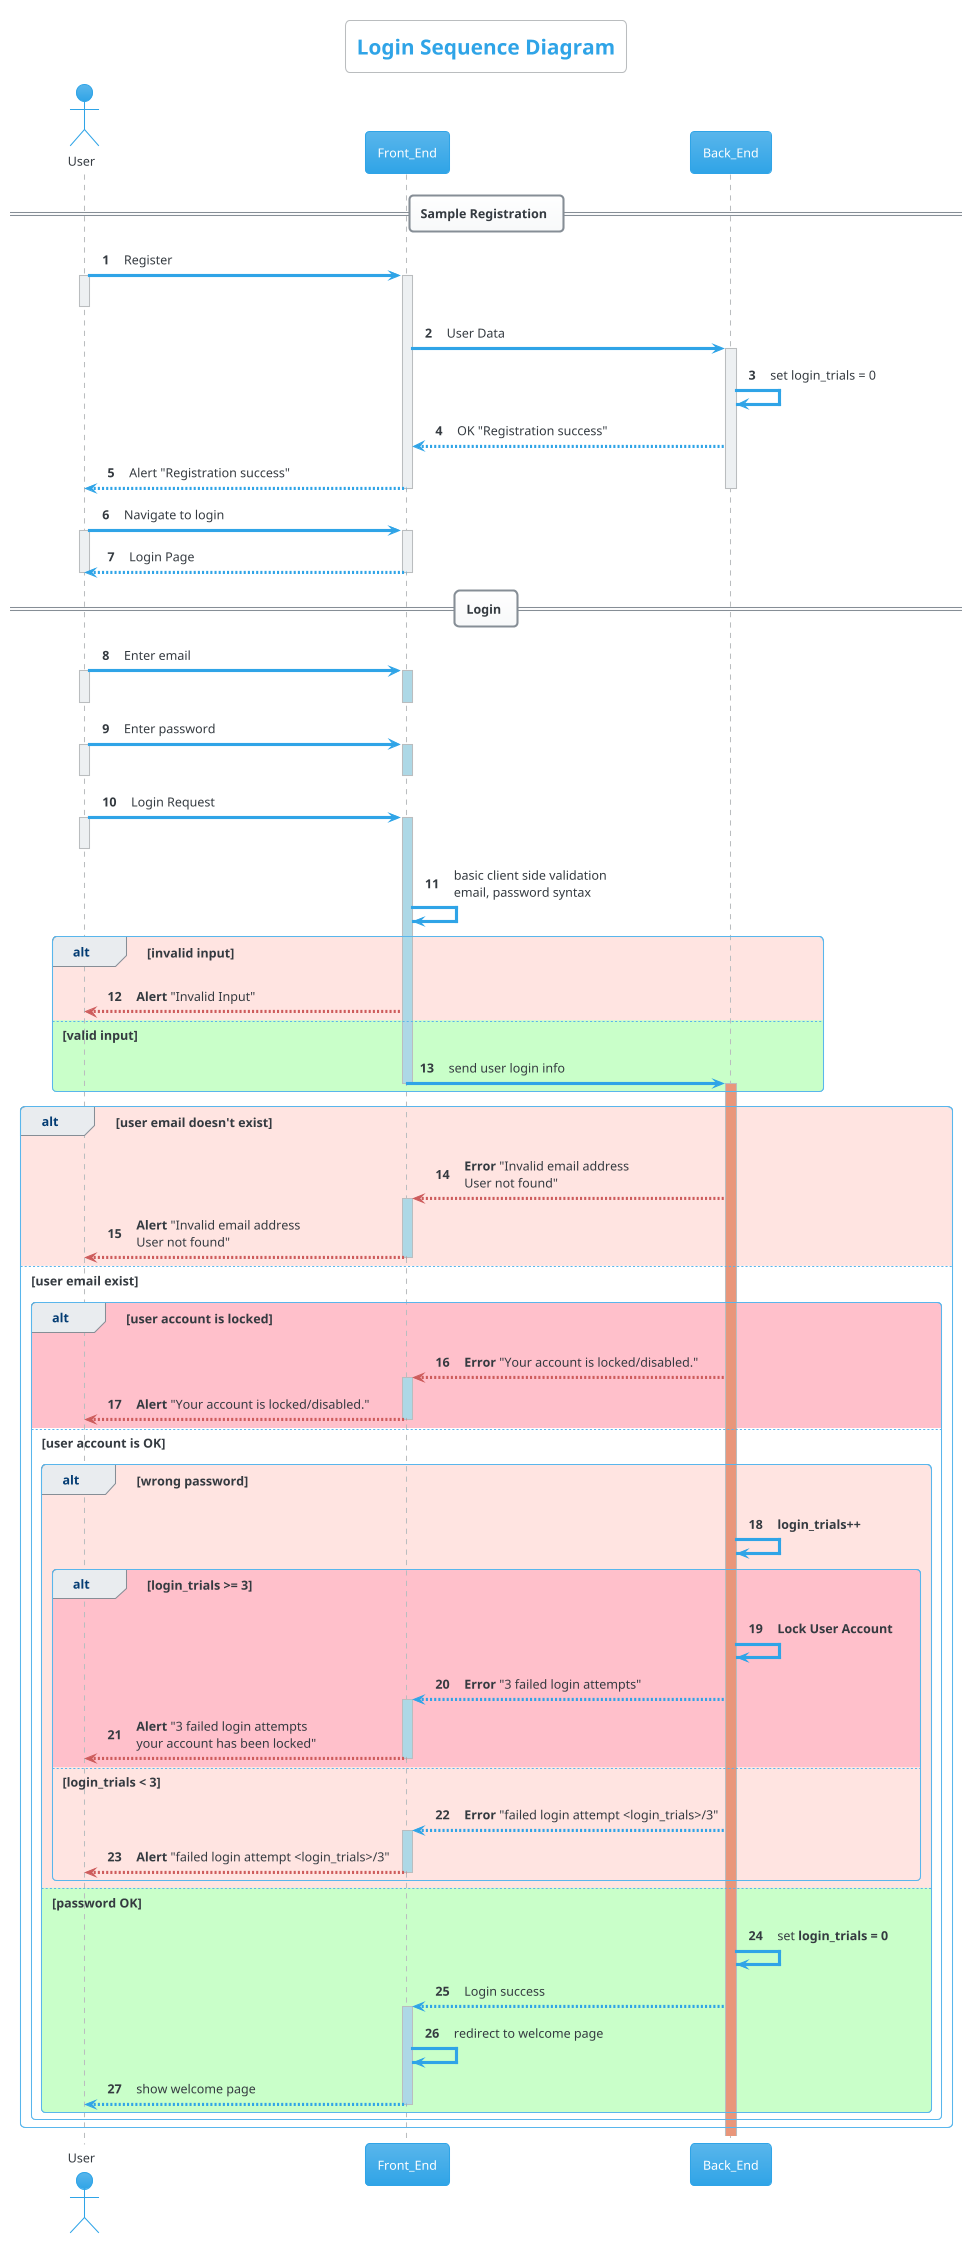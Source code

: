 @startuml
'https://plantuml.com/sequence-diagram
'Author: Hossam Elwahsh
!theme cerulean
title Login Sequence Diagram
autonumber
actor User

skinparam backgroundColor #white

== Sample Registration ==
User -> Front_End: Register
activate Front_End
activate User
deactivate User
Front_End -> Back_End: User Data
activate Back_End
Back_End -> Back_End: set login_trials = 0
Back_End --> Front_End: OK "Registration success"
User <-- Front_End: Alert "Registration success"
deactivate Back_End
deactivate Front_End

User -> Front_End: Navigate to login
activate Front_End
activate User
User <-- Front_End: Login Page
deactivate Front_End
deactivate User

== Login ==
User -> Front_End: Enter email
activate Front_End #lightblue
activate User
deactivate Front_End
deactivate User
User -> Front_End: Enter password
activate Front_End #lightblue
deactivate Front_End
activate User
deactivate User

User -> Front_End: Login Request
activate User
deactivate User
activate Front_End #lightblue
Front_End -> Front_End: basic client side validation\nemail, password syntax

alt #mistyrose invalid input
    Front_End -[#indianred]-> User: **Alert** "Invalid Input"

else #technology valid input
    Front_End -> Back_End: send user login info

    deactivate Front_End #lightblue
    activate Back_End #darkSalmon
end

alt #mistyrose user email doesn't exist

Back_End -[#indianred]-> Front_End: **Error** "Invalid email address\nUser not found"
activate Front_End #lightblue
User <-[#indianred]- Front_End: **Alert** "Invalid email address\nUser not found"
deactivate Front_End

else #white user email exist
    alt #pink user account is locked
    Back_End -[#indianred]-> Front_End: **Error** "Your account is locked/disabled."
    activate Front_End #lightblue
    User <-[#indianred]- Front_End: **Alert** "Your account is locked/disabled."
    deactivate Front_End

    else #white user account is OK
        alt #mistyrose wrong password
        Back_End -> Back_End: **login_trials++**

            alt #pink login_trials >= 3
                Back_End -> Back_End: **Lock User Account**
                Back_End --> Front_End: **Error** "3 failed login attempts"
                activate Front_End #lightblue
                User <-[#indianred]- Front_End: **Alert** "3 failed login attempts\nyour account has been locked"
                deactivate Front_End

            else #mistyrose login_trials < 3
            Back_End --> Front_End: **Error** "failed login attempt <login_trials>/3"
            activate Front_End #lightblue
            User <-[#indianred]- Front_End: **Alert** "failed login attempt <login_trials>/3"
            deactivate Front_End

            end

        else #technology password OK
            Back_End -> Back_End: set **login_trials = 0**
            Back_End --> Front_End: Login success
            activate Front_End #lightblue
            Front_End -> Front_End: redirect to welcome page
            Front_End --> User: show welcome page
            deactivate Front_End
        end
    end

end

@enduml
